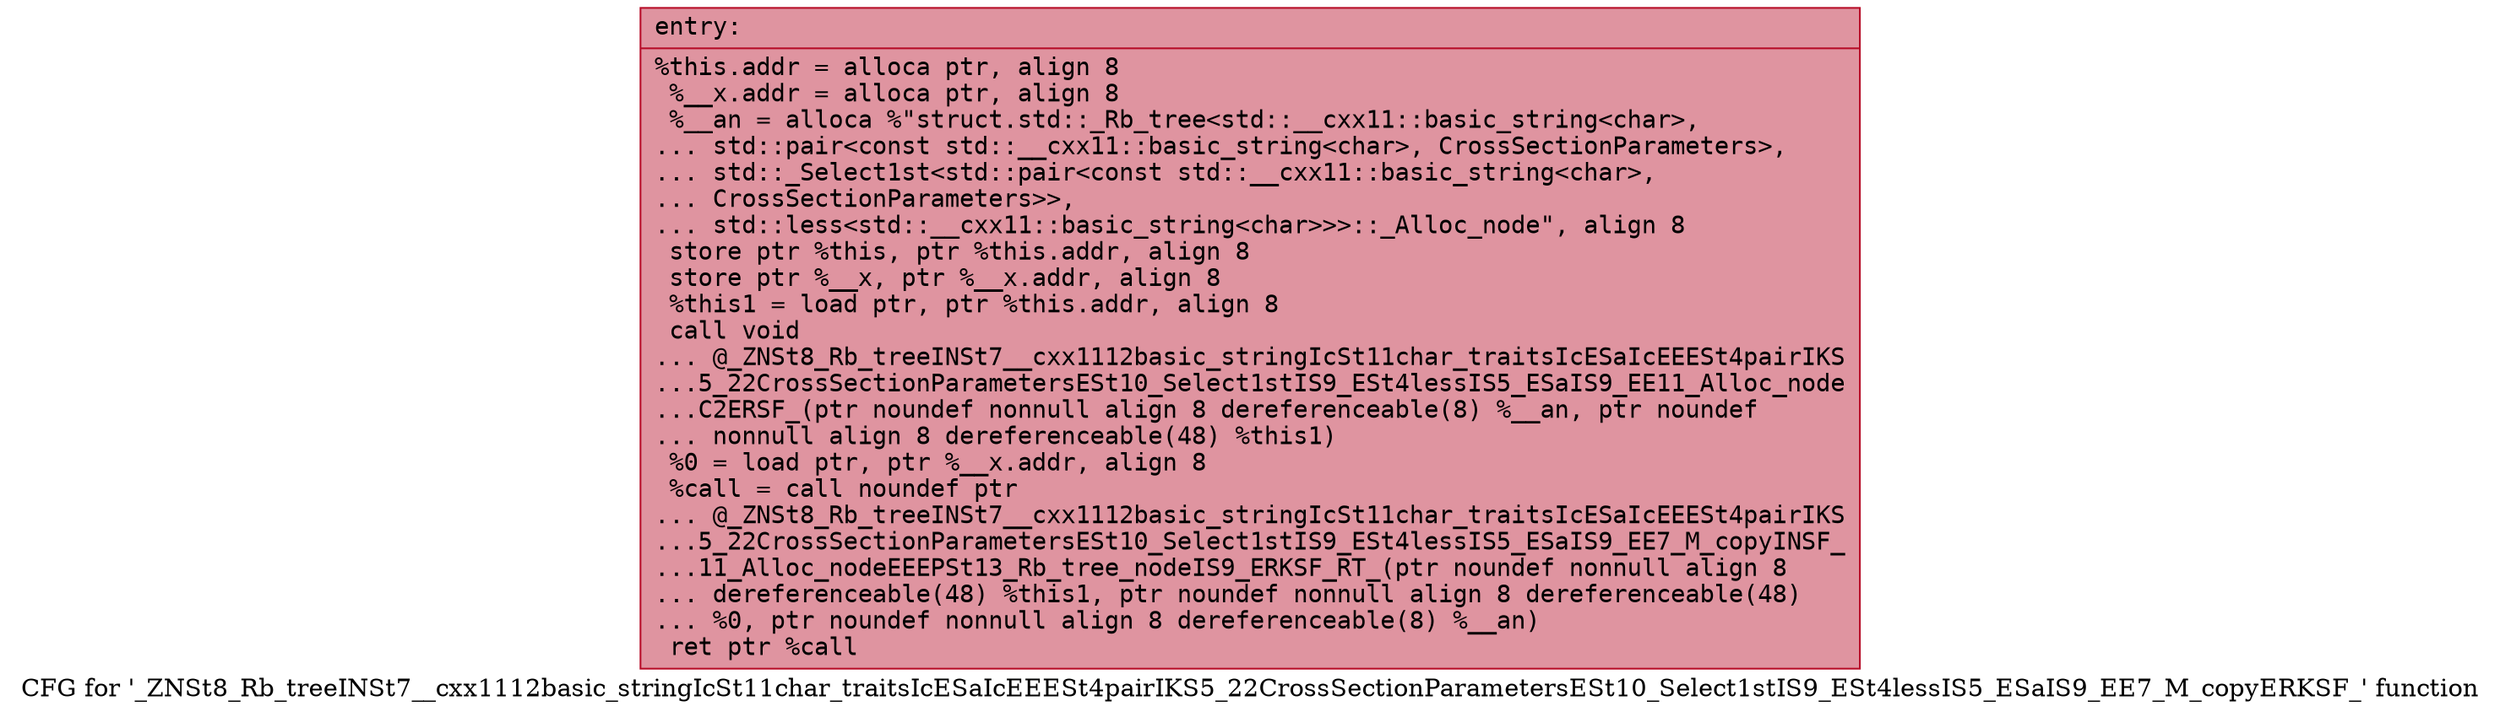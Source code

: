 digraph "CFG for '_ZNSt8_Rb_treeINSt7__cxx1112basic_stringIcSt11char_traitsIcESaIcEEESt4pairIKS5_22CrossSectionParametersESt10_Select1stIS9_ESt4lessIS5_ESaIS9_EE7_M_copyERKSF_' function" {
	label="CFG for '_ZNSt8_Rb_treeINSt7__cxx1112basic_stringIcSt11char_traitsIcESaIcEEESt4pairIKS5_22CrossSectionParametersESt10_Select1stIS9_ESt4lessIS5_ESaIS9_EE7_M_copyERKSF_' function";

	Node0x5642719f7d30 [shape=record,color="#b70d28ff", style=filled, fillcolor="#b70d2870" fontname="Courier",label="{entry:\l|  %this.addr = alloca ptr, align 8\l  %__x.addr = alloca ptr, align 8\l  %__an = alloca %\"struct.std::_Rb_tree\<std::__cxx11::basic_string\<char\>,\l... std::pair\<const std::__cxx11::basic_string\<char\>, CrossSectionParameters\>,\l... std::_Select1st\<std::pair\<const std::__cxx11::basic_string\<char\>,\l... CrossSectionParameters\>\>,\l... std::less\<std::__cxx11::basic_string\<char\>\>\>::_Alloc_node\", align 8\l  store ptr %this, ptr %this.addr, align 8\l  store ptr %__x, ptr %__x.addr, align 8\l  %this1 = load ptr, ptr %this.addr, align 8\l  call void\l... @_ZNSt8_Rb_treeINSt7__cxx1112basic_stringIcSt11char_traitsIcESaIcEEESt4pairIKS\l...5_22CrossSectionParametersESt10_Select1stIS9_ESt4lessIS5_ESaIS9_EE11_Alloc_node\l...C2ERSF_(ptr noundef nonnull align 8 dereferenceable(8) %__an, ptr noundef\l... nonnull align 8 dereferenceable(48) %this1)\l  %0 = load ptr, ptr %__x.addr, align 8\l  %call = call noundef ptr\l... @_ZNSt8_Rb_treeINSt7__cxx1112basic_stringIcSt11char_traitsIcESaIcEEESt4pairIKS\l...5_22CrossSectionParametersESt10_Select1stIS9_ESt4lessIS5_ESaIS9_EE7_M_copyINSF_\l...11_Alloc_nodeEEEPSt13_Rb_tree_nodeIS9_ERKSF_RT_(ptr noundef nonnull align 8\l... dereferenceable(48) %this1, ptr noundef nonnull align 8 dereferenceable(48)\l... %0, ptr noundef nonnull align 8 dereferenceable(8) %__an)\l  ret ptr %call\l}"];
}
